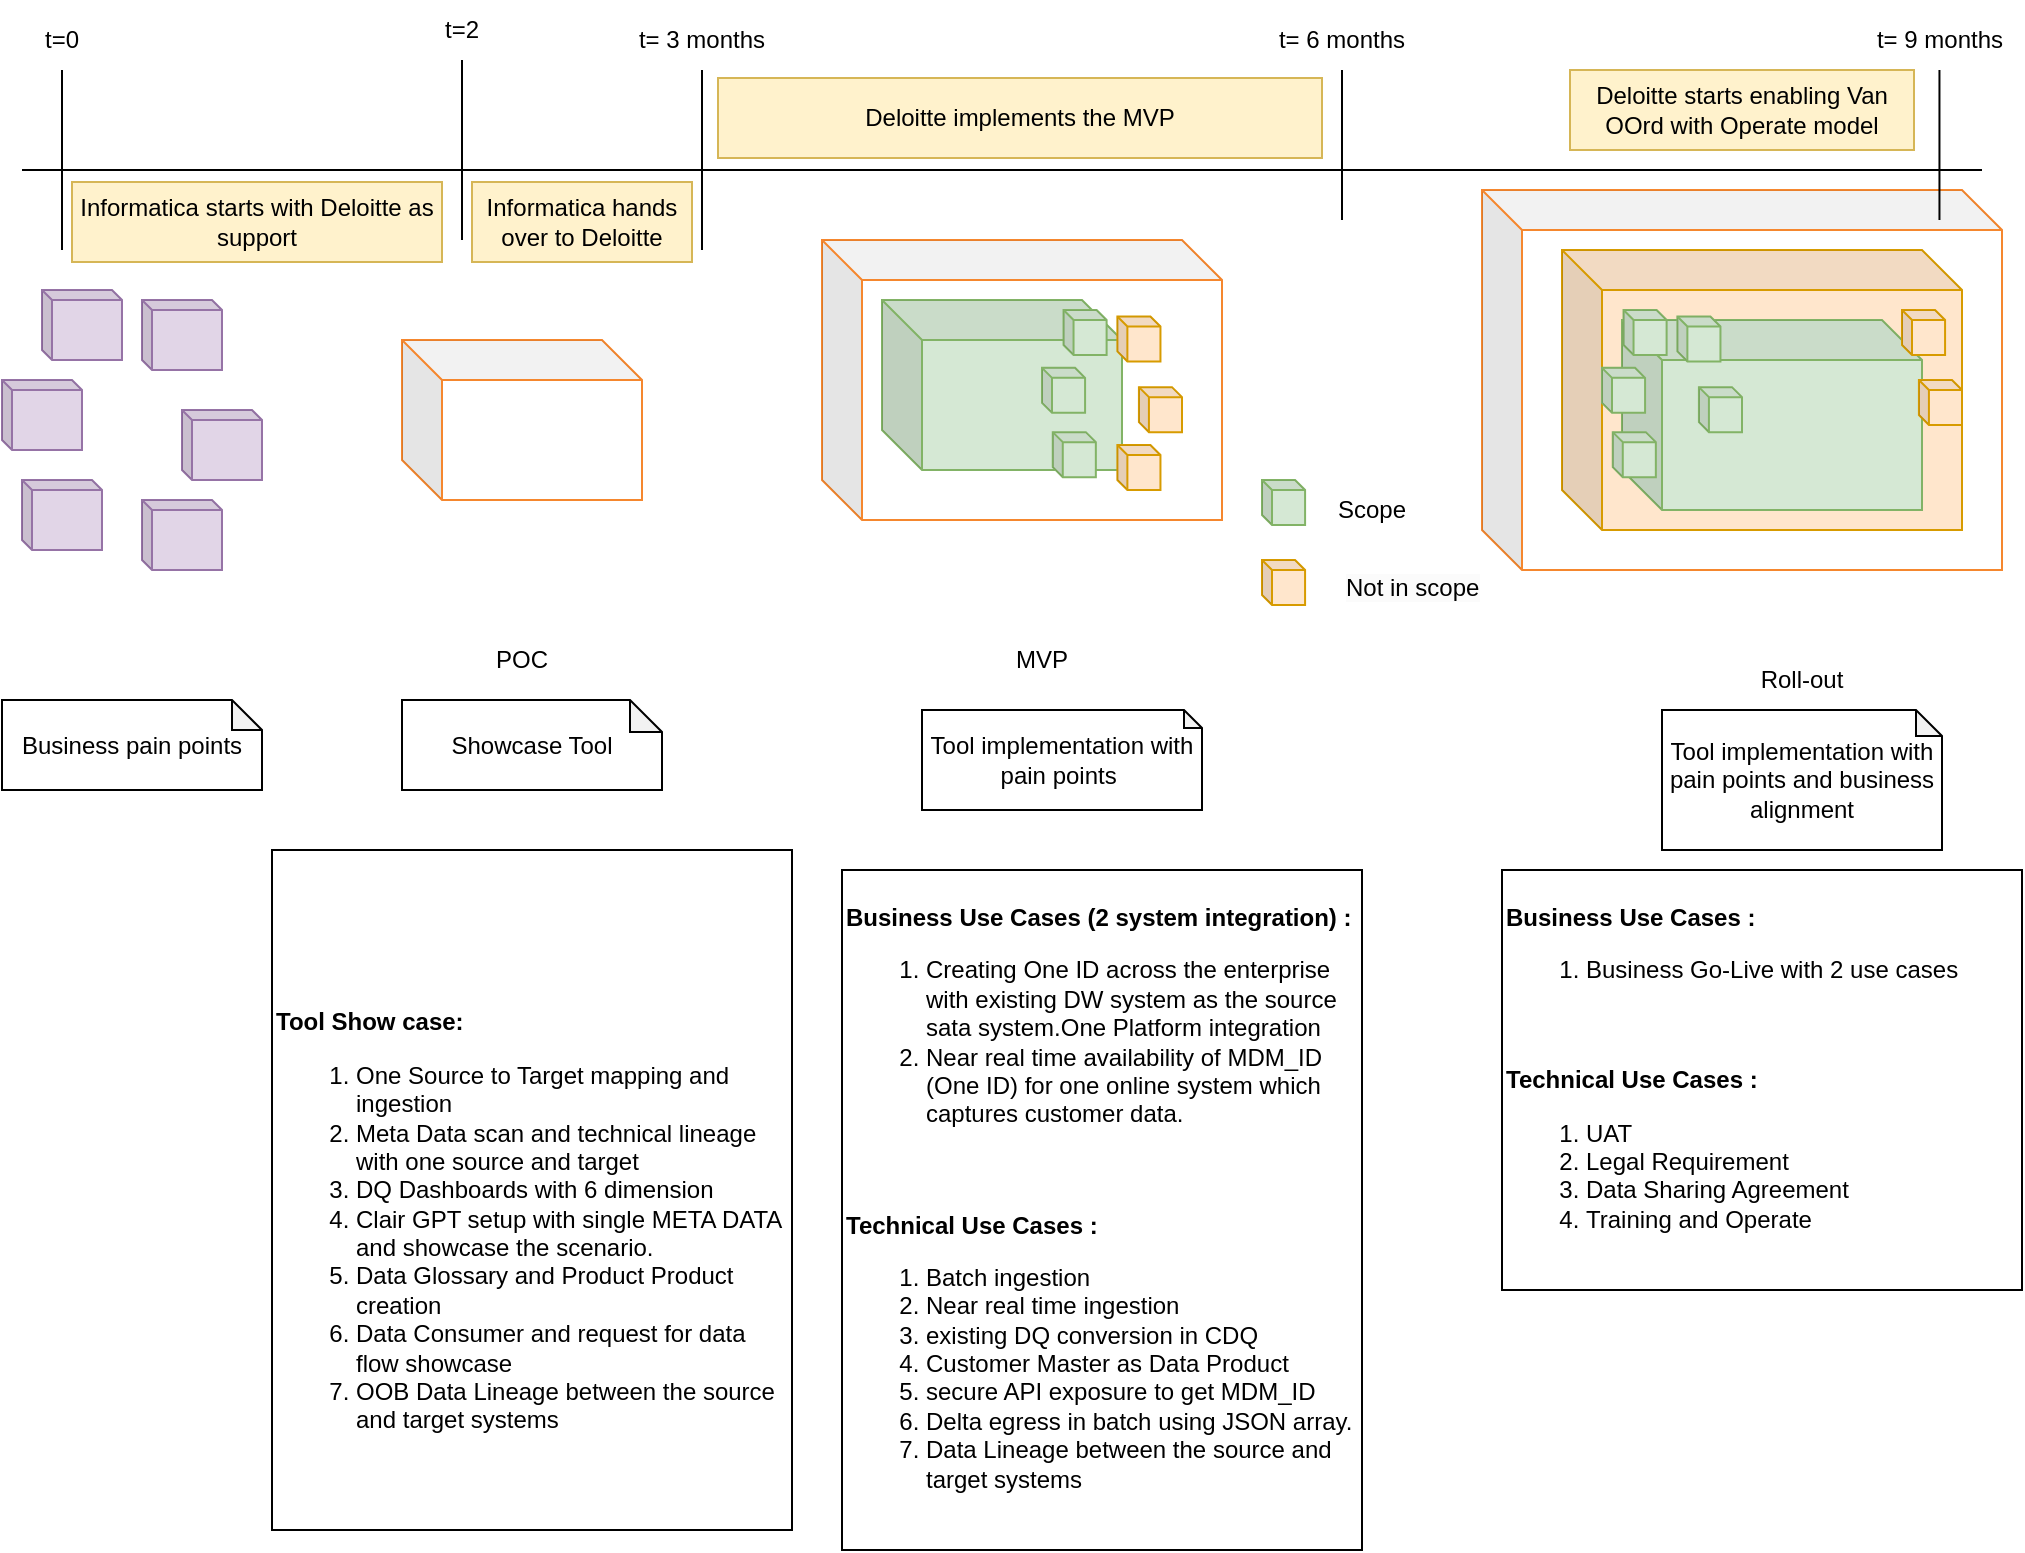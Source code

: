 <mxfile version="24.7.6">
  <diagram name="Page-1" id="BjyxG73Pj6Wl7oqPaSa_">
    <mxGraphModel dx="1050" dy="661" grid="1" gridSize="10" guides="1" tooltips="1" connect="1" arrows="1" fold="1" page="1" pageScale="1" pageWidth="1100" pageHeight="850" math="0" shadow="0">
      <root>
        <mxCell id="0" />
        <mxCell id="1" parent="0" />
        <mxCell id="ktnd4V1kFYMJ_BmFq0Xc-12" value="" style="shape=cube;whiteSpace=wrap;html=1;boundedLbl=1;backgroundOutline=1;darkOpacity=0.05;darkOpacity2=0.1;strokeColor=#f5872e;" vertex="1" parent="1">
          <mxGeometry x="790" y="170" width="260" height="190" as="geometry" />
        </mxCell>
        <mxCell id="ktnd4V1kFYMJ_BmFq0Xc-6" value="" style="shape=cube;whiteSpace=wrap;html=1;boundedLbl=1;backgroundOutline=1;darkOpacity=0.05;darkOpacity2=0.1;fillColor=#ffe6cc;strokeColor=#d79b00;" vertex="1" parent="1">
          <mxGeometry x="830" y="200" width="200" height="140" as="geometry" />
        </mxCell>
        <mxCell id="ktnd4V1kFYMJ_BmFq0Xc-1" value="" style="shape=cube;whiteSpace=wrap;html=1;boundedLbl=1;backgroundOutline=1;darkOpacity=0.05;darkOpacity2=0.1;size=5;fillColor=#e1d5e7;strokeColor=#9673a6;" vertex="1" parent="1">
          <mxGeometry x="70" y="220" width="40" height="35" as="geometry" />
        </mxCell>
        <mxCell id="ktnd4V1kFYMJ_BmFq0Xc-2" value="" style="shape=cube;whiteSpace=wrap;html=1;boundedLbl=1;backgroundOutline=1;darkOpacity=0.05;darkOpacity2=0.1;" vertex="1" parent="1">
          <mxGeometry x="490" y="215" width="120" height="80" as="geometry" />
        </mxCell>
        <mxCell id="ktnd4V1kFYMJ_BmFq0Xc-7" value="" style="shape=cube;whiteSpace=wrap;html=1;boundedLbl=1;backgroundOutline=1;darkOpacity=0.05;darkOpacity2=0.1;" vertex="1" parent="1">
          <mxGeometry x="500" y="225" width="120" height="80" as="geometry" />
        </mxCell>
        <mxCell id="ktnd4V1kFYMJ_BmFq0Xc-9" value="" style="shape=cube;whiteSpace=wrap;html=1;boundedLbl=1;backgroundOutline=1;darkOpacity=0.05;darkOpacity2=0.1;strokeColor=#f5872e;" vertex="1" parent="1">
          <mxGeometry x="460" y="195" width="200" height="140" as="geometry" />
        </mxCell>
        <mxCell id="ktnd4V1kFYMJ_BmFq0Xc-10" value="" style="shape=cube;whiteSpace=wrap;html=1;boundedLbl=1;backgroundOutline=1;darkOpacity=0.05;darkOpacity2=0.1;fillColor=#d5e8d4;strokeColor=#82b366;" vertex="1" parent="1">
          <mxGeometry x="490" y="225" width="120" height="85" as="geometry" />
        </mxCell>
        <mxCell id="ktnd4V1kFYMJ_BmFq0Xc-11" value="" style="shape=cube;whiteSpace=wrap;html=1;boundedLbl=1;backgroundOutline=1;darkOpacity=0.05;darkOpacity2=0.1;fillColor=#d5e8d4;strokeColor=#82b366;" vertex="1" parent="1">
          <mxGeometry x="860" y="235" width="150" height="95" as="geometry" />
        </mxCell>
        <mxCell id="ktnd4V1kFYMJ_BmFq0Xc-13" value="" style="shape=cube;whiteSpace=wrap;html=1;boundedLbl=1;backgroundOutline=1;darkOpacity=0.05;darkOpacity2=0.1;strokeColor=#f5872e;" vertex="1" parent="1">
          <mxGeometry x="250" y="245" width="120" height="80" as="geometry" />
        </mxCell>
        <mxCell id="ktnd4V1kFYMJ_BmFq0Xc-14" value="" style="shape=cube;whiteSpace=wrap;html=1;boundedLbl=1;backgroundOutline=1;darkOpacity=0.05;darkOpacity2=0.1;size=5;fillColor=#e1d5e7;strokeColor=#9673a6;" vertex="1" parent="1">
          <mxGeometry x="120" y="225" width="40" height="35" as="geometry" />
        </mxCell>
        <mxCell id="ktnd4V1kFYMJ_BmFq0Xc-15" value="" style="shape=cube;whiteSpace=wrap;html=1;boundedLbl=1;backgroundOutline=1;darkOpacity=0.05;darkOpacity2=0.1;size=5;fillColor=#e1d5e7;strokeColor=#9673a6;" vertex="1" parent="1">
          <mxGeometry x="50" y="265" width="40" height="35" as="geometry" />
        </mxCell>
        <mxCell id="ktnd4V1kFYMJ_BmFq0Xc-16" value="" style="shape=cube;whiteSpace=wrap;html=1;boundedLbl=1;backgroundOutline=1;darkOpacity=0.05;darkOpacity2=0.1;size=5;fillColor=#e1d5e7;strokeColor=#9673a6;" vertex="1" parent="1">
          <mxGeometry x="140" y="280" width="40" height="35" as="geometry" />
        </mxCell>
        <mxCell id="ktnd4V1kFYMJ_BmFq0Xc-17" value="" style="shape=cube;whiteSpace=wrap;html=1;boundedLbl=1;backgroundOutline=1;darkOpacity=0.05;darkOpacity2=0.1;size=5;fillColor=#e1d5e7;strokeColor=#9673a6;" vertex="1" parent="1">
          <mxGeometry x="60" y="315" width="40" height="35" as="geometry" />
        </mxCell>
        <mxCell id="ktnd4V1kFYMJ_BmFq0Xc-18" value="" style="shape=cube;whiteSpace=wrap;html=1;boundedLbl=1;backgroundOutline=1;darkOpacity=0.05;darkOpacity2=0.1;size=5;fillColor=#e1d5e7;strokeColor=#9673a6;" vertex="1" parent="1">
          <mxGeometry x="120" y="325" width="40" height="35" as="geometry" />
        </mxCell>
        <mxCell id="ktnd4V1kFYMJ_BmFq0Xc-21" value="POC" style="text;html=1;align=center;verticalAlign=middle;whiteSpace=wrap;rounded=0;" vertex="1" parent="1">
          <mxGeometry x="280" y="390" width="60" height="30" as="geometry" />
        </mxCell>
        <mxCell id="ktnd4V1kFYMJ_BmFq0Xc-22" value="MVP" style="text;html=1;align=center;verticalAlign=middle;whiteSpace=wrap;rounded=0;" vertex="1" parent="1">
          <mxGeometry x="540" y="390" width="60" height="30" as="geometry" />
        </mxCell>
        <mxCell id="ktnd4V1kFYMJ_BmFq0Xc-23" value="Roll-out" style="text;html=1;align=center;verticalAlign=middle;whiteSpace=wrap;rounded=0;" vertex="1" parent="1">
          <mxGeometry x="920" y="400" width="60" height="30" as="geometry" />
        </mxCell>
        <mxCell id="ktnd4V1kFYMJ_BmFq0Xc-25" value="Business pain points" style="shape=note;whiteSpace=wrap;html=1;backgroundOutline=1;darkOpacity=0.05;size=15;" vertex="1" parent="1">
          <mxGeometry x="50" y="425" width="130" height="45" as="geometry" />
        </mxCell>
        <mxCell id="ktnd4V1kFYMJ_BmFq0Xc-26" value="Showcase Tool" style="shape=note;whiteSpace=wrap;html=1;backgroundOutline=1;darkOpacity=0.05;size=16;" vertex="1" parent="1">
          <mxGeometry x="250" y="425" width="130" height="45" as="geometry" />
        </mxCell>
        <mxCell id="ktnd4V1kFYMJ_BmFq0Xc-33" value="" style="group" vertex="1" connectable="0" parent="1">
          <mxGeometry x="570" y="230" width="70" height="90" as="geometry" />
        </mxCell>
        <mxCell id="ktnd4V1kFYMJ_BmFq0Xc-27" value="" style="shape=cube;whiteSpace=wrap;html=1;boundedLbl=1;backgroundOutline=1;darkOpacity=0.05;darkOpacity2=0.1;size=5;fillColor=#d5e8d4;strokeColor=#82b366;" vertex="1" parent="ktnd4V1kFYMJ_BmFq0Xc-33">
          <mxGeometry x="10.769" width="21.538" height="22.5" as="geometry" />
        </mxCell>
        <mxCell id="ktnd4V1kFYMJ_BmFq0Xc-28" value="" style="shape=cube;whiteSpace=wrap;html=1;boundedLbl=1;backgroundOutline=1;darkOpacity=0.05;darkOpacity2=0.1;size=5;fillColor=#ffe6cc;strokeColor=#d79b00;" vertex="1" parent="ktnd4V1kFYMJ_BmFq0Xc-33">
          <mxGeometry x="37.692" y="3.214" width="21.538" height="22.5" as="geometry" />
        </mxCell>
        <mxCell id="ktnd4V1kFYMJ_BmFq0Xc-29" value="" style="shape=cube;whiteSpace=wrap;html=1;boundedLbl=1;backgroundOutline=1;darkOpacity=0.05;darkOpacity2=0.1;size=5;fillColor=#d5e8d4;strokeColor=#82b366;" vertex="1" parent="ktnd4V1kFYMJ_BmFq0Xc-33">
          <mxGeometry y="28.929" width="21.538" height="22.5" as="geometry" />
        </mxCell>
        <mxCell id="ktnd4V1kFYMJ_BmFq0Xc-30" value="" style="shape=cube;whiteSpace=wrap;html=1;boundedLbl=1;backgroundOutline=1;darkOpacity=0.05;darkOpacity2=0.1;size=5;fillColor=#ffe6cc;strokeColor=#d79b00;" vertex="1" parent="ktnd4V1kFYMJ_BmFq0Xc-33">
          <mxGeometry x="48.462" y="38.571" width="21.538" height="22.5" as="geometry" />
        </mxCell>
        <mxCell id="ktnd4V1kFYMJ_BmFq0Xc-31" value="" style="shape=cube;whiteSpace=wrap;html=1;boundedLbl=1;backgroundOutline=1;darkOpacity=0.05;darkOpacity2=0.1;size=5;fillColor=#d5e8d4;strokeColor=#82b366;" vertex="1" parent="ktnd4V1kFYMJ_BmFq0Xc-33">
          <mxGeometry x="5.385" y="61.071" width="21.538" height="22.5" as="geometry" />
        </mxCell>
        <mxCell id="ktnd4V1kFYMJ_BmFq0Xc-32" value="" style="shape=cube;whiteSpace=wrap;html=1;boundedLbl=1;backgroundOutline=1;darkOpacity=0.05;darkOpacity2=0.1;size=5;fillColor=#ffe6cc;strokeColor=#d79b00;" vertex="1" parent="ktnd4V1kFYMJ_BmFq0Xc-33">
          <mxGeometry x="37.692" y="67.5" width="21.538" height="22.5" as="geometry" />
        </mxCell>
        <mxCell id="ktnd4V1kFYMJ_BmFq0Xc-42" value="" style="group" vertex="1" connectable="0" parent="1">
          <mxGeometry x="850" y="230" width="70" height="90" as="geometry" />
        </mxCell>
        <mxCell id="ktnd4V1kFYMJ_BmFq0Xc-43" value="" style="shape=cube;whiteSpace=wrap;html=1;boundedLbl=1;backgroundOutline=1;darkOpacity=0.05;darkOpacity2=0.1;size=5;fillColor=#d5e8d4;strokeColor=#82b366;" vertex="1" parent="ktnd4V1kFYMJ_BmFq0Xc-42">
          <mxGeometry x="10.769" width="21.538" height="22.5" as="geometry" />
        </mxCell>
        <mxCell id="ktnd4V1kFYMJ_BmFq0Xc-44" value="" style="shape=cube;whiteSpace=wrap;html=1;boundedLbl=1;backgroundOutline=1;darkOpacity=0.05;darkOpacity2=0.1;size=5;fillColor=#d5e8d4;strokeColor=#82b366;" vertex="1" parent="ktnd4V1kFYMJ_BmFq0Xc-42">
          <mxGeometry x="37.692" y="3.214" width="21.538" height="22.5" as="geometry" />
        </mxCell>
        <mxCell id="ktnd4V1kFYMJ_BmFq0Xc-45" value="" style="shape=cube;whiteSpace=wrap;html=1;boundedLbl=1;backgroundOutline=1;darkOpacity=0.05;darkOpacity2=0.1;size=5;fillColor=#d5e8d4;strokeColor=#82b366;" vertex="1" parent="ktnd4V1kFYMJ_BmFq0Xc-42">
          <mxGeometry y="28.929" width="21.538" height="22.5" as="geometry" />
        </mxCell>
        <mxCell id="ktnd4V1kFYMJ_BmFq0Xc-46" value="" style="shape=cube;whiteSpace=wrap;html=1;boundedLbl=1;backgroundOutline=1;darkOpacity=0.05;darkOpacity2=0.1;size=5;fillColor=#d5e8d4;strokeColor=#82b366;" vertex="1" parent="ktnd4V1kFYMJ_BmFq0Xc-42">
          <mxGeometry x="48.462" y="38.571" width="21.538" height="22.5" as="geometry" />
        </mxCell>
        <mxCell id="ktnd4V1kFYMJ_BmFq0Xc-47" value="" style="shape=cube;whiteSpace=wrap;html=1;boundedLbl=1;backgroundOutline=1;darkOpacity=0.05;darkOpacity2=0.1;size=5;fillColor=#d5e8d4;strokeColor=#82b366;" vertex="1" parent="ktnd4V1kFYMJ_BmFq0Xc-42">
          <mxGeometry x="5.385" y="61.071" width="21.538" height="22.5" as="geometry" />
        </mxCell>
        <mxCell id="ktnd4V1kFYMJ_BmFq0Xc-48" value="" style="shape=cube;whiteSpace=wrap;html=1;boundedLbl=1;backgroundOutline=1;darkOpacity=0.05;darkOpacity2=0.1;size=5;fillColor=#ffe6cc;strokeColor=#d79b00;" vertex="1" parent="1">
          <mxGeometry x="1000.002" y="230" width="21.538" height="22.5" as="geometry" />
        </mxCell>
        <mxCell id="ktnd4V1kFYMJ_BmFq0Xc-49" value="" style="shape=cube;whiteSpace=wrap;html=1;boundedLbl=1;backgroundOutline=1;darkOpacity=0.05;darkOpacity2=0.1;size=5;fillColor=#ffe6cc;strokeColor=#d79b00;" vertex="1" parent="1">
          <mxGeometry x="1008.462" y="265" width="21.538" height="22.5" as="geometry" />
        </mxCell>
        <mxCell id="ktnd4V1kFYMJ_BmFq0Xc-50" value="Tool implementation with pain points&amp;nbsp;" style="shape=note;whiteSpace=wrap;html=1;backgroundOutline=1;darkOpacity=0.05;size=9;" vertex="1" parent="1">
          <mxGeometry x="510" y="430" width="140" height="50" as="geometry" />
        </mxCell>
        <mxCell id="ktnd4V1kFYMJ_BmFq0Xc-51" value="Tool implementation with pain points and business alignment" style="shape=note;whiteSpace=wrap;html=1;backgroundOutline=1;darkOpacity=0.05;size=13;" vertex="1" parent="1">
          <mxGeometry x="880" y="430" width="140" height="70" as="geometry" />
        </mxCell>
        <mxCell id="ktnd4V1kFYMJ_BmFq0Xc-52" value="&lt;div&gt;&lt;b&gt;Business Use Cases (2 system integration) :&lt;/b&gt;&lt;b&gt;&lt;br&gt;&lt;/b&gt;&lt;/div&gt;&lt;div&gt;&lt;ol&gt;&lt;li&gt;Creating One ID across the enterprise with existing DW system as the source sata system.One Platform integration&lt;/li&gt;&lt;li&gt;Near real time availability of MDM_ID (One ID) for one online system which captures customer data.&lt;/li&gt;&lt;/ol&gt;&lt;/div&gt;&lt;div&gt;&lt;br&gt;&lt;/div&gt;&lt;div&gt;&lt;br&gt;&lt;/div&gt;&lt;b&gt;Technical Use Cases :&lt;/b&gt;&lt;div&gt;&lt;ol&gt;&lt;li&gt;Batch ingestion&lt;/li&gt;&lt;li&gt;Near real time ingestion&lt;/li&gt;&lt;li&gt;existing DQ conversion in CDQ&lt;/li&gt;&lt;li&gt;Customer Master as Data Product&lt;/li&gt;&lt;li&gt;secure API exposure to get MDM_ID&lt;/li&gt;&lt;li&gt;Delta egress in batch using JSON array.&lt;/li&gt;&lt;li&gt;Data Lineage between the source and target systems&lt;/li&gt;&lt;/ol&gt;&lt;/div&gt;" style="text;html=1;align=left;verticalAlign=middle;whiteSpace=wrap;rounded=0;strokeColor=default;" vertex="1" parent="1">
          <mxGeometry x="470" y="510" width="260" height="340" as="geometry" />
        </mxCell>
        <mxCell id="ktnd4V1kFYMJ_BmFq0Xc-53" value="&lt;div&gt;&lt;b&gt;Business Use Cases :&lt;/b&gt;&lt;b&gt;&lt;br&gt;&lt;/b&gt;&lt;/div&gt;&lt;div&gt;&lt;ol&gt;&lt;li&gt;Business Go-Live with 2 use cases&lt;/li&gt;&lt;/ol&gt;&lt;/div&gt;&lt;div&gt;&lt;br&gt;&lt;/div&gt;&lt;div&gt;&lt;br&gt;&lt;/div&gt;&lt;b&gt;Technical Use Cases :&lt;/b&gt;&lt;div&gt;&lt;ol&gt;&lt;li&gt;UAT&lt;/li&gt;&lt;li&gt;Legal Requirement&lt;/li&gt;&lt;li&gt;Data Sharing Agreement&lt;/li&gt;&lt;li&gt;Training and Operate&lt;/li&gt;&lt;/ol&gt;&lt;/div&gt;" style="text;html=1;align=left;verticalAlign=middle;whiteSpace=wrap;rounded=0;strokeColor=default;" vertex="1" parent="1">
          <mxGeometry x="800" y="510" width="260" height="210" as="geometry" />
        </mxCell>
        <mxCell id="ktnd4V1kFYMJ_BmFq0Xc-54" value="&lt;div&gt;&lt;br&gt;&lt;/div&gt;&lt;div&gt;&lt;br&gt;&lt;/div&gt;&lt;div&gt;&lt;br&gt;&lt;/div&gt;&lt;b&gt;Tool Show case:&lt;/b&gt;&lt;div&gt;&lt;ol&gt;&lt;li&gt;One Source to Target mapping and ingestion&lt;/li&gt;&lt;li&gt;Meta Data scan and technical lineage with one source and target&lt;/li&gt;&lt;li&gt;DQ Dashboards with 6 dimension&lt;/li&gt;&lt;li&gt;Clair GPT setup with single META DATA and showcase the scenario.&lt;/li&gt;&lt;li&gt;Data Glossary and Product Product creation&lt;/li&gt;&lt;li&gt;Data Consumer and request for data flow showcase&lt;/li&gt;&lt;li&gt;OOB Data Lineage between the source and target systems&lt;/li&gt;&lt;/ol&gt;&lt;/div&gt;" style="text;html=1;align=left;verticalAlign=middle;whiteSpace=wrap;rounded=0;strokeColor=default;" vertex="1" parent="1">
          <mxGeometry x="185" y="500" width="260" height="340" as="geometry" />
        </mxCell>
        <mxCell id="ktnd4V1kFYMJ_BmFq0Xc-55" value="" style="endArrow=none;html=1;rounded=0;" edge="1" parent="1">
          <mxGeometry width="50" height="50" relative="1" as="geometry">
            <mxPoint x="60" y="160" as="sourcePoint" />
            <mxPoint x="1040" y="160" as="targetPoint" />
          </mxGeometry>
        </mxCell>
        <mxCell id="ktnd4V1kFYMJ_BmFq0Xc-56" value="" style="endArrow=none;html=1;rounded=0;" edge="1" parent="1">
          <mxGeometry width="50" height="50" relative="1" as="geometry">
            <mxPoint x="80" y="110" as="sourcePoint" />
            <mxPoint x="80" y="200" as="targetPoint" />
          </mxGeometry>
        </mxCell>
        <mxCell id="ktnd4V1kFYMJ_BmFq0Xc-57" value="" style="endArrow=none;html=1;rounded=0;" edge="1" parent="1" source="ktnd4V1kFYMJ_BmFq0Xc-60">
          <mxGeometry width="50" height="50" relative="1" as="geometry">
            <mxPoint x="400" y="110" as="sourcePoint" />
            <mxPoint x="400" y="200" as="targetPoint" />
          </mxGeometry>
        </mxCell>
        <mxCell id="ktnd4V1kFYMJ_BmFq0Xc-58" value="" style="endArrow=none;html=1;rounded=0;" edge="1" parent="1" source="ktnd4V1kFYMJ_BmFq0Xc-63">
          <mxGeometry width="50" height="50" relative="1" as="geometry">
            <mxPoint x="720" y="110" as="sourcePoint" />
            <mxPoint x="720" y="185" as="targetPoint" />
          </mxGeometry>
        </mxCell>
        <mxCell id="ktnd4V1kFYMJ_BmFq0Xc-61" value="t=0" style="text;html=1;align=center;verticalAlign=middle;whiteSpace=wrap;rounded=0;" vertex="1" parent="1">
          <mxGeometry x="50" y="80" width="60" height="30" as="geometry" />
        </mxCell>
        <mxCell id="ktnd4V1kFYMJ_BmFq0Xc-62" value="" style="endArrow=none;html=1;rounded=0;" edge="1" parent="1" target="ktnd4V1kFYMJ_BmFq0Xc-60">
          <mxGeometry width="50" height="50" relative="1" as="geometry">
            <mxPoint x="400" y="110" as="sourcePoint" />
            <mxPoint x="400" y="200" as="targetPoint" />
          </mxGeometry>
        </mxCell>
        <mxCell id="ktnd4V1kFYMJ_BmFq0Xc-60" value="t= 3 months" style="text;html=1;align=center;verticalAlign=middle;whiteSpace=wrap;rounded=0;" vertex="1" parent="1">
          <mxGeometry x="365" y="80" width="70" height="30" as="geometry" />
        </mxCell>
        <mxCell id="ktnd4V1kFYMJ_BmFq0Xc-64" value="" style="endArrow=none;html=1;rounded=0;" edge="1" parent="1" target="ktnd4V1kFYMJ_BmFq0Xc-63">
          <mxGeometry width="50" height="50" relative="1" as="geometry">
            <mxPoint x="720" y="110" as="sourcePoint" />
            <mxPoint x="720" y="185" as="targetPoint" />
          </mxGeometry>
        </mxCell>
        <mxCell id="ktnd4V1kFYMJ_BmFq0Xc-63" value="t= 6 months" style="text;html=1;align=center;verticalAlign=middle;whiteSpace=wrap;rounded=0;" vertex="1" parent="1">
          <mxGeometry x="685" y="80" width="70" height="30" as="geometry" />
        </mxCell>
        <mxCell id="ktnd4V1kFYMJ_BmFq0Xc-65" value="t= 9 months" style="text;html=1;align=center;verticalAlign=middle;whiteSpace=wrap;rounded=0;" vertex="1" parent="1">
          <mxGeometry x="984.23" y="80" width="70" height="30" as="geometry" />
        </mxCell>
        <mxCell id="ktnd4V1kFYMJ_BmFq0Xc-66" value="" style="endArrow=none;html=1;rounded=0;" edge="1" parent="1">
          <mxGeometry width="50" height="50" relative="1" as="geometry">
            <mxPoint x="1018.73" y="110" as="sourcePoint" />
            <mxPoint x="1018.73" y="185" as="targetPoint" />
          </mxGeometry>
        </mxCell>
        <mxCell id="ktnd4V1kFYMJ_BmFq0Xc-74" value="Informatica hands over to Deloitte" style="rounded=0;whiteSpace=wrap;html=1;fillColor=#fff2cc;strokeColor=#d6b656;" vertex="1" parent="1">
          <mxGeometry x="285" y="166" width="110" height="40" as="geometry" />
        </mxCell>
        <mxCell id="ktnd4V1kFYMJ_BmFq0Xc-76" value="" style="endArrow=none;html=1;rounded=0;" edge="1" parent="1">
          <mxGeometry width="50" height="50" relative="1" as="geometry">
            <mxPoint x="280" y="105" as="sourcePoint" />
            <mxPoint x="280" y="195" as="targetPoint" />
          </mxGeometry>
        </mxCell>
        <mxCell id="ktnd4V1kFYMJ_BmFq0Xc-77" value="t=2" style="text;html=1;align=center;verticalAlign=middle;whiteSpace=wrap;rounded=0;" vertex="1" parent="1">
          <mxGeometry x="250" y="75" width="60" height="30" as="geometry" />
        </mxCell>
        <mxCell id="ktnd4V1kFYMJ_BmFq0Xc-78" value="Informatica starts with Deloitte as support" style="rounded=0;whiteSpace=wrap;html=1;fillColor=#fff2cc;strokeColor=#d6b656;" vertex="1" parent="1">
          <mxGeometry x="85" y="166" width="185" height="40" as="geometry" />
        </mxCell>
        <mxCell id="ktnd4V1kFYMJ_BmFq0Xc-80" value="Deloitte implements the MVP" style="rounded=0;whiteSpace=wrap;html=1;fillColor=#fff2cc;strokeColor=#d6b656;" vertex="1" parent="1">
          <mxGeometry x="408" y="114" width="302" height="40" as="geometry" />
        </mxCell>
        <mxCell id="ktnd4V1kFYMJ_BmFq0Xc-81" value="Deloitte starts enabling Van OOrd with Operate model" style="rounded=0;whiteSpace=wrap;html=1;fillColor=#fff2cc;strokeColor=#d6b656;" vertex="1" parent="1">
          <mxGeometry x="834" y="110" width="172" height="40" as="geometry" />
        </mxCell>
        <mxCell id="ktnd4V1kFYMJ_BmFq0Xc-82" value="" style="shape=cube;whiteSpace=wrap;html=1;boundedLbl=1;backgroundOutline=1;darkOpacity=0.05;darkOpacity2=0.1;size=5;fillColor=#d5e8d4;strokeColor=#82b366;" vertex="1" parent="1">
          <mxGeometry x="680.005" y="315.001" width="21.538" height="22.5" as="geometry" />
        </mxCell>
        <mxCell id="ktnd4V1kFYMJ_BmFq0Xc-83" value="Scope" style="text;html=1;align=center;verticalAlign=middle;whiteSpace=wrap;rounded=0;" vertex="1" parent="1">
          <mxGeometry x="705" y="315" width="60" height="30" as="geometry" />
        </mxCell>
        <mxCell id="ktnd4V1kFYMJ_BmFq0Xc-84" value="" style="shape=cube;whiteSpace=wrap;html=1;boundedLbl=1;backgroundOutline=1;darkOpacity=0.05;darkOpacity2=0.1;size=5;fillColor=#ffe6cc;strokeColor=#d79b00;" vertex="1" parent="1">
          <mxGeometry x="680.002" y="355" width="21.538" height="22.5" as="geometry" />
        </mxCell>
        <mxCell id="ktnd4V1kFYMJ_BmFq0Xc-85" value="&lt;span style=&quot;color: rgb(0, 0, 0); font-family: Helvetica; font-size: 12px; font-style: normal; font-variant-ligatures: normal; font-variant-caps: normal; font-weight: 400; letter-spacing: normal; orphans: 2; text-align: center; text-indent: 0px; text-transform: none; widows: 2; word-spacing: 0px; -webkit-text-stroke-width: 0px; white-space: normal; background-color: rgb(251, 251, 251); text-decoration-thickness: initial; text-decoration-style: initial; text-decoration-color: initial; display: inline !important; float: none;&quot;&gt;Not in scope&lt;/span&gt;" style="text;whiteSpace=wrap;html=1;" vertex="1" parent="1">
          <mxGeometry x="720" y="355" width="70" height="40" as="geometry" />
        </mxCell>
      </root>
    </mxGraphModel>
  </diagram>
</mxfile>
